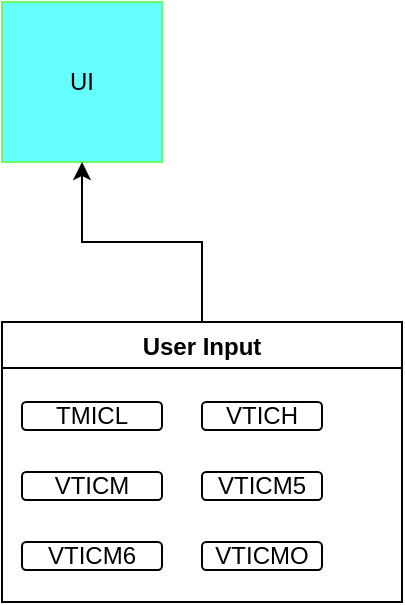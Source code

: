 <mxfile version="13.6.6" type="github"><diagram id="qffGnH6STsVhr9kXGZKy" name="Page-1"><mxGraphModel dx="2062" dy="1123" grid="1" gridSize="10" guides="1" tooltips="1" connect="1" arrows="1" fold="1" page="1" pageScale="1" pageWidth="850" pageHeight="1100" math="0" shadow="0"><root><mxCell id="0"/><mxCell id="1" parent="0"/><mxCell id="oFUd7Y80BWDURuBZdSpn-1" value="UI" style="whiteSpace=wrap;html=1;aspect=fixed;strokeColor=#66FF66;fillColor=#66FFFF;" vertex="1" parent="1"><mxGeometry x="80" y="160" width="80" height="80" as="geometry"/></mxCell><mxCell id="oFUd7Y80BWDURuBZdSpn-9" style="edgeStyle=orthogonalEdgeStyle;rounded=0;orthogonalLoop=1;jettySize=auto;html=1;entryX=0.5;entryY=1;entryDx=0;entryDy=0;" edge="1" parent="1" source="oFUd7Y80BWDURuBZdSpn-2" target="oFUd7Y80BWDURuBZdSpn-1"><mxGeometry relative="1" as="geometry"/></mxCell><mxCell id="oFUd7Y80BWDURuBZdSpn-2" value="User Input" style="swimlane;" vertex="1" parent="1"><mxGeometry x="80" y="320" width="200" height="140" as="geometry"/></mxCell><mxCell id="oFUd7Y80BWDURuBZdSpn-7" value="TMICL" style="rounded=1;whiteSpace=wrap;html=1;" vertex="1" parent="oFUd7Y80BWDURuBZdSpn-2"><mxGeometry x="10" y="40" width="70" height="14" as="geometry"/></mxCell><mxCell id="oFUd7Y80BWDURuBZdSpn-6" value="VTICH" style="rounded=1;whiteSpace=wrap;html=1;" vertex="1" parent="oFUd7Y80BWDURuBZdSpn-2"><mxGeometry x="100" y="40" width="60" height="14" as="geometry"/></mxCell><mxCell id="oFUd7Y80BWDURuBZdSpn-4" value="VTICM5" style="rounded=1;whiteSpace=wrap;html=1;" vertex="1" parent="oFUd7Y80BWDURuBZdSpn-2"><mxGeometry x="100" y="75" width="60" height="14" as="geometry"/></mxCell><mxCell id="oFUd7Y80BWDURuBZdSpn-3" value="VTICM6" style="rounded=1;whiteSpace=wrap;html=1;" vertex="1" parent="oFUd7Y80BWDURuBZdSpn-2"><mxGeometry x="10" y="110" width="70" height="14" as="geometry"/></mxCell><mxCell id="oFUd7Y80BWDURuBZdSpn-8" value="VTICMO" style="rounded=1;whiteSpace=wrap;html=1;" vertex="1" parent="oFUd7Y80BWDURuBZdSpn-2"><mxGeometry x="100" y="110" width="60" height="14" as="geometry"/></mxCell><mxCell id="oFUd7Y80BWDURuBZdSpn-5" value="VTICM" style="rounded=1;whiteSpace=wrap;html=1;" vertex="1" parent="oFUd7Y80BWDURuBZdSpn-2"><mxGeometry x="10" y="75" width="70" height="14" as="geometry"/></mxCell></root></mxGraphModel></diagram></mxfile>